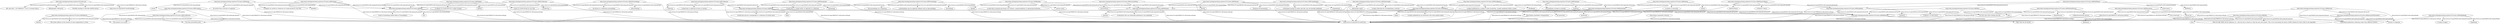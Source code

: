 digraph  {
	
	n98[label="$Id: onto.rdf,v 1.30 2008/05/27 14:41:13 euzenat Exp $"];
	n6[label="A Master's or PhD thesis."];
	n104[label="A Master's thesis."];
	n75[label="A PhD thesis."];
	n22[label="A book that is a single entity, as opposed to a collection."];
	n90[label="A book that is collection of texts or articles."];
	n31[label="A book that may be a monograph or a collection of written texts."];
	n65[label="A chapter (or section or whatever) of a book having its own title."];
	n52[label="A document having an author and title, but not formally published."];
	n92[label="A document that was informally published or not published."];
	n78[label="A film/movie/motion picture."];
	n97[label="A list of persons."];
	n85[label="A part of a book having its own title."];
	n88[label="A part of something (either Book or Proceedings)."];
	n96[label="A periodical publication collecting works from different authors."];
	n42[label="A proceedings may be implicitly defined with an inproceedings."];
	n86[label="A range of pages."];
	n70[label="A report delivered for accomplishing a contract."];
	n44[label="A report published by a school or other institution, usually numbered within a series."];
	n89[label="A report published by an institution with some explicit policy."];
	n83[label="A school or university."];
	n109[label="A subpart of a book given by a range of pages."];
	n91[label="A work that is printed and bound, but without a named publisher or sponsoring institution."];
	n95[label="Academic"];
	n81[label="Address"];
	n14[label="An article from a journal or magazine."];
	n77[label="An article in a conference proceedings."];
	n93[label="An event presenting work."];
	n56[label="An institution."];
	n62[label="Article"];
	n79[label="Base class for all entries"];
	n102[label="Bibliographic references"];
	n34[label="Book"];
	n60[label="BookPart"];
	n105[label="Booklet"];
	n28[label="Collection"];
	n71[label="Date"];
	n63[label="Date of a day which can be unknown (i.e., only the year is known or only the year and month). This is for overcoming the limits of XML-Schema for wich a date is not separable."];
	n106[label="Deliverable report"];
	n33[label="InBook"];
	n103[label="InProceedings"];
	n101[label="Incollection"];
	n10[label="Informal"];
	n30[label="Institution"];
	n72[label="Journal or magazine"];
	n73[label="Lecture notes."];
	n46[label="LectureNotes"];
	n51[label="Manual"];
	n58[label="MastersThesis"];
	n69[label="Misc"];
	n111[label="Monograph"];
	n41[label="MotionPicture"];
	n108[label="PageRange"];
	n55[label="Part"];
	n84[label="Person list"];
	n36[label="PhdThesis"];
	n110[label="Possible ontology to describe bibTeX entries."];
	n54[label="Proceedings"];
	n99[label="Publisher"];
	n16[label="Reference"];
	n2[label="Report"];
	n67[label="School"];
	n100[label="TechReport"];
	n53[label="Technical documentation."];
	n39[label="The location of an event"];
	n20[label="The proceedings of a conference."];
	n94[label="The publisher of books or journals."];
	n107[label="The street address of the location of some organization or event."];
	n87[label="Unpublished"];
	n61[label="Use this type when nothing else fits."];
	n37[label="http://oaei.ontologymatching.org/tests/101/onto.rdf"];
	n5[label="http://oaei.ontologymatching.org/tests/101/onto.rdf#Academic"];
	n80[label="http://oaei.ontologymatching.org/tests/101/onto.rdf#Address"];
	n13[label="http://oaei.ontologymatching.org/tests/101/onto.rdf#Article"];
	n19[label="http://oaei.ontologymatching.org/tests/101/onto.rdf#Book"];
	n49[label="http://oaei.ontologymatching.org/tests/101/onto.rdf#Booklet"];
	n59[label="http://oaei.ontologymatching.org/tests/101/onto.rdf#Chapter"];
	n27[label="http://oaei.ontologymatching.org/tests/101/onto.rdf#Collection"];
	n23[label="http://oaei.ontologymatching.org/tests/101/onto.rdf#Conference"];
	n82[label="http://oaei.ontologymatching.org/tests/101/onto.rdf#Congress"];
	n24[label="http://oaei.ontologymatching.org/tests/101/onto.rdf#Date"];
	n3[label="http://oaei.ontologymatching.org/tests/101/onto.rdf#Deliverable"];
	n32[label="http://oaei.ontologymatching.org/tests/101/onto.rdf#InBook"];
	n11[label="http://oaei.ontologymatching.org/tests/101/onto.rdf#InCollection"];
	n76[label="http://oaei.ontologymatching.org/tests/101/onto.rdf#InProceedings"];
	n9[label="http://oaei.ontologymatching.org/tests/101/onto.rdf#Informal"];
	n29[label="http://oaei.ontologymatching.org/tests/101/onto.rdf#Institution"];
	n68[label="http://oaei.ontologymatching.org/tests/101/onto.rdf#Journal"];
	n17[label="http://oaei.ontologymatching.org/tests/101/onto.rdf#JournalOrPeriodical"];
	n45[label="http://oaei.ontologymatching.org/tests/101/onto.rdf#LectureNotes"];
	n50[label="http://oaei.ontologymatching.org/tests/101/onto.rdf#Manual"];
	n57[label="http://oaei.ontologymatching.org/tests/101/onto.rdf#MastersThesis"];
	n40[label="http://oaei.ontologymatching.org/tests/101/onto.rdf#Misc"];
	n21[label="http://oaei.ontologymatching.org/tests/101/onto.rdf#Monograph"];
	n7[label="http://oaei.ontologymatching.org/tests/101/onto.rdf#MotionPicture"];
	n47[label="http://oaei.ontologymatching.org/tests/101/onto.rdf#PageRange"];
	n12[label="http://oaei.ontologymatching.org/tests/101/onto.rdf#Part"];
	n25[label="http://oaei.ontologymatching.org/tests/101/onto.rdf#PersonList"];
	n35[label="http://oaei.ontologymatching.org/tests/101/onto.rdf#PhdThesis"];
	n18[label="http://oaei.ontologymatching.org/tests/101/onto.rdf#Proceedings"];
	n74[label="http://oaei.ontologymatching.org/tests/101/onto.rdf#Publisher"];
	n8[label="http://oaei.ontologymatching.org/tests/101/onto.rdf#Reference"];
	n1[label="http://oaei.ontologymatching.org/tests/101/onto.rdf#Report"];
	n64[label="http://oaei.ontologymatching.org/tests/101/onto.rdf#School"];
	n43[label="http://oaei.ontologymatching.org/tests/101/onto.rdf#TechReport"];
	n48[label="http://oaei.ontologymatching.org/tests/101/onto.rdf#Unpublished"];
	n26[label="http://www.w3.org/1999/02/22-rdf-syntax-ns#List"];
	n4[label="http://www.w3.org/2002/07/owl#Class"];
	n38[label="http://www.w3.org/2002/07/owl#Ontology"];
	n66[label="http://xmlns.com/foaf/0.1/Organization"];
	n15[label="http://xmlns.com/foaf/0.1/Person"];
	n37->n38[label="http://www.w3.org/1999/02/22-rdf-syntax-ns#type"];
	n37->n98[label="http://www.w3.org/2002/07/owl#versionInfo"];
	n37->n102[label="http://www.w3.org/2000/01/rdf-schema#label"];
	n37->n110[label="http://www.w3.org/2000/01/rdf-schema#comment"];
	n5->n6[label="http://www.w3.org/2000/01/rdf-schema#comment"];
	n5->n8[label="http://www.w3.org/2000/01/rdf-schema#subClassOf"];
	n5->n95[label="http://www.w3.org/2000/01/rdf-schema#label"];
	n5->n4[label="http://www.w3.org/1999/02/22-rdf-syntax-ns#type"];
	n80->n81[label="http://www.w3.org/2000/01/rdf-schema#label"];
	n80->n4[label="http://www.w3.org/1999/02/22-rdf-syntax-ns#type"];
	n80->n107[label="http://www.w3.org/2000/01/rdf-schema#comment"];
	n13->n14[label="http://www.w3.org/2000/01/rdf-schema#comment"];
	n13->n62[label="http://www.w3.org/2000/01/rdf-schema#label"];
	n13->n4[label="http://www.w3.org/1999/02/22-rdf-syntax-ns#type"];
	n13->n12[label="http://www.w3.org/2000/01/rdf-schema#subClassOf"];
	n19->n31[label="http://www.w3.org/2000/01/rdf-schema#comment"];
	n19->n34[label="http://www.w3.org/2000/01/rdf-schema#label"];
	n19->n4[label="http://www.w3.org/1999/02/22-rdf-syntax-ns#type"];
	n19->n8[label="http://www.w3.org/2000/01/rdf-schema#subClassOf"];
	n49->n9[label="http://www.w3.org/2000/01/rdf-schema#subClassOf"];
	n49->n4[label="http://www.w3.org/1999/02/22-rdf-syntax-ns#type"];
	n49->n91[label="http://www.w3.org/2000/01/rdf-schema#comment"];
	n49->n105[label="http://www.w3.org/2000/01/rdf-schema#label"];
	n59->n60[label="http://www.w3.org/2000/01/rdf-schema#label"];
	n59->n65[label="http://www.w3.org/2000/01/rdf-schema#comment"];
	n59->n4[label="http://www.w3.org/1999/02/22-rdf-syntax-ns#type"];
	n59->n12[label="http://www.w3.org/2000/01/rdf-schema#subClassOf"];
	n27->n28[label="http://www.w3.org/2000/01/rdf-schema#label"];
	n27->n90[label="http://www.w3.org/2000/01/rdf-schema#comment"];
	n27->n19[label="http://www.w3.org/2000/01/rdf-schema#subClassOf"];
	n27->n4[label="http://www.w3.org/1999/02/22-rdf-syntax-ns#type"];
	n23->n4[label="http://www.w3.org/1999/02/22-rdf-syntax-ns#type"];
	n23->n39[label="http://www.w3.org/2000/01/rdf-schema#label"];
	n23->n93[label="http://www.w3.org/2000/01/rdf-schema#comment"];
	n82->n39[label="http://www.w3.org/2000/01/rdf-schema#label"];
	n82->n23[label="owl:sameAs"];
	n82->n4[label="http://www.w3.org/1999/02/22-rdf-syntax-ns#type"];
	n82->n93[label="http://www.w3.org/2000/01/rdf-schema#comment"];
	n24->n4[label="http://www.w3.org/1999/02/22-rdf-syntax-ns#type"];
	n24->n63[label="http://www.w3.org/2000/01/rdf-schema#comment"];
	n24->n71[label="http://www.w3.org/2000/01/rdf-schema#label"];
	n3->n4[label="http://www.w3.org/1999/02/22-rdf-syntax-ns#type"];
	n3->n70[label="http://www.w3.org/2000/01/rdf-schema#comment"];
	n3->n1[label="http://www.w3.org/2000/01/rdf-schema#subClassOf"];
	n3->n106[label="http://www.w3.org/2000/01/rdf-schema#label"];
	n32->n12[label="http://www.w3.org/2000/01/rdf-schema#subClassOf"];
	n32->n33[label="http://www.w3.org/2000/01/rdf-schema#label"];
	n32->n4[label="http://www.w3.org/1999/02/22-rdf-syntax-ns#type"];
	n32->n109[label="http://www.w3.org/2000/01/rdf-schema#comment"];
	n11->n12[label="http://www.w3.org/2000/01/rdf-schema#subClassOf"];
	n11->n4[label="http://www.w3.org/1999/02/22-rdf-syntax-ns#type"];
	n11->n85[label="http://www.w3.org/2000/01/rdf-schema#comment"];
	n11->n101[label="http://www.w3.org/2000/01/rdf-schema#label"];
	n76->n77[label="http://www.w3.org/2000/01/rdf-schema#comment"];
	n76->n4[label="http://www.w3.org/1999/02/22-rdf-syntax-ns#type"];
	n76->n103[label="http://www.w3.org/2000/01/rdf-schema#label"];
	n76->n12[label="http://www.w3.org/2000/01/rdf-schema#subClassOf"];
	n9->n10[label="http://www.w3.org/2000/01/rdf-schema#label"];
	n9->n8[label="http://www.w3.org/2000/01/rdf-schema#subClassOf"];
	n9->n4[label="http://www.w3.org/1999/02/22-rdf-syntax-ns#type"];
	n9->n92[label="http://www.w3.org/2000/01/rdf-schema#comment"];
	n29->n30[label="http://www.w3.org/2000/01/rdf-schema#label"];
	n29->n4[label="http://www.w3.org/1999/02/22-rdf-syntax-ns#type"];
	n29->n56[label="http://www.w3.org/2000/01/rdf-schema#comment"];
	n29->n66[label="http://www.w3.org/2000/01/rdf-schema#subClassOf"];
	n68->n4[label="http://www.w3.org/1999/02/22-rdf-syntax-ns#type"];
	n68->n96[label="http://www.w3.org/2000/01/rdf-schema#comment"];
	n68->n72[label="http://www.w3.org/2000/01/rdf-schema#label"];
	n68->n17[label="http://www.w3.org/2000/01/rdf-schema#subClassOf"];
	n17->n4[label="http://www.w3.org/1999/02/22-rdf-syntax-ns#type"];
	n17->n72[label="http://www.w3.org/2000/01/rdf-schema#label"];
	n17->n96[label="http://www.w3.org/2000/01/rdf-schema#comment"];
	n45->n46[label="http://www.w3.org/2000/01/rdf-schema#label"];
	n45->n73[label="http://www.w3.org/2000/01/rdf-schema#comment"];
	n45->n9[label="http://www.w3.org/2000/01/rdf-schema#subClassOf"];
	n45->n4[label="http://www.w3.org/1999/02/22-rdf-syntax-ns#type"];
	n50->n51[label="http://www.w3.org/2000/01/rdf-schema#label"];
	n50->n53[label="http://www.w3.org/2000/01/rdf-schema#comment"];
	n50->n4[label="http://www.w3.org/1999/02/22-rdf-syntax-ns#type"];
	n50->n9[label="http://www.w3.org/2000/01/rdf-schema#subClassOf"];
	n57->n58[label="http://www.w3.org/2000/01/rdf-schema#label"];
	n57->n5[label="http://www.w3.org/2000/01/rdf-schema#subClassOf"];
	n57->n104[label="http://www.w3.org/2000/01/rdf-schema#comment"];
	n57->n4[label="http://www.w3.org/1999/02/22-rdf-syntax-ns#type"];
	n40->n8[label="http://www.w3.org/2000/01/rdf-schema#subClassOf"];
	n40->n61[label="http://www.w3.org/2000/01/rdf-schema#comment"];
	n40->n69[label="http://www.w3.org/2000/01/rdf-schema#label"];
	n40->n4[label="http://www.w3.org/1999/02/22-rdf-syntax-ns#type"];
	n21->n22[label="http://www.w3.org/2000/01/rdf-schema#comment"];
	n21->n19[label="http://www.w3.org/2000/01/rdf-schema#subClassOf"];
	n21->n4[label="http://www.w3.org/1999/02/22-rdf-syntax-ns#type"];
	n21->n111[label="http://www.w3.org/2000/01/rdf-schema#label"];
	n7->n8[label="http://www.w3.org/2000/01/rdf-schema#subClassOf"];
	n7->n41[label="http://www.w3.org/2000/01/rdf-schema#label"];
	n7->n78[label="http://www.w3.org/2000/01/rdf-schema#comment"];
	n7->n4[label="http://www.w3.org/1999/02/22-rdf-syntax-ns#type"];
	n47->n4[label="http://www.w3.org/1999/02/22-rdf-syntax-ns#type"];
	n47->n86[label="http://www.w3.org/2000/01/rdf-schema#comment"];
	n47->n108[label="http://www.w3.org/2000/01/rdf-schema#label"];
	n12->n8[label="http://www.w3.org/2000/01/rdf-schema#subClassOf"];
	n12->n55[label="http://www.w3.org/2000/01/rdf-schema#label"];
	n12->n4[label="http://www.w3.org/1999/02/22-rdf-syntax-ns#type"];
	n12->n88[label="http://www.w3.org/2000/01/rdf-schema#comment"];
	n25->n26[label="http://www.w3.org/2000/01/rdf-schema#subClassOf"];
	n25->n4[label="http://www.w3.org/1999/02/22-rdf-syntax-ns#type"];
	n25->n84[label="http://www.w3.org/2000/01/rdf-schema#label"];
	n25->n97[label="http://www.w3.org/2000/01/rdf-schema#comment"];
	n35->n36[label="http://www.w3.org/2000/01/rdf-schema#label"];
	n35->n75[label="http://www.w3.org/2000/01/rdf-schema#comment"];
	n35->n5[label="http://www.w3.org/2000/01/rdf-schema#subClassOf"];
	n35->n4[label="http://www.w3.org/1999/02/22-rdf-syntax-ns#type"];
	n18->n19[label="http://www.w3.org/2000/01/rdf-schema#subClassOf"];
	n18->n20[label="http://www.w3.org/2000/01/rdf-schema#comment"];
	n18->n42[label="http://www.w3.org/2000/01/rdf-schema#comment"];
	n18->n54[label="http://www.w3.org/2000/01/rdf-schema#label"];
	n18->n4[label="http://www.w3.org/1999/02/22-rdf-syntax-ns#type"];
	n74->n4[label="http://www.w3.org/1999/02/22-rdf-syntax-ns#type"];
	n74->n29[label="http://www.w3.org/2000/01/rdf-schema#subClassOf"];
	n74->n94[label="http://www.w3.org/2000/01/rdf-schema#comment"];
	n74->n99[label="http://www.w3.org/2000/01/rdf-schema#label"];
	n8->n16[label="http://www.w3.org/2000/01/rdf-schema#label"];
	n8->n4[label="http://www.w3.org/1999/02/22-rdf-syntax-ns#type"];
	n8->n79[label="http://www.w3.org/2000/01/rdf-schema#comment"];
	n1->n2[label="http://www.w3.org/2000/01/rdf-schema#label"];
	n1->n4[label="http://www.w3.org/1999/02/22-rdf-syntax-ns#type"];
	n1->n8[label="http://www.w3.org/2000/01/rdf-schema#subClassOf"];
	n1->n89[label="http://www.w3.org/2000/01/rdf-schema#comment"];
	n64->n29[label="http://www.w3.org/2000/01/rdf-schema#subClassOf"];
	n64->n67[label="http://www.w3.org/2000/01/rdf-schema#label"];
	n64->n83[label="http://www.w3.org/2000/01/rdf-schema#comment"];
	n64->n4[label="http://www.w3.org/1999/02/22-rdf-syntax-ns#type"];
	n43->n44[label="http://www.w3.org/2000/01/rdf-schema#comment"];
	n43->n4[label="http://www.w3.org/1999/02/22-rdf-syntax-ns#type"];
	n43->n1[label="http://www.w3.org/2000/01/rdf-schema#subClassOf"];
	n43->n100[label="http://www.w3.org/2000/01/rdf-schema#label"];
	n48->n4[label="http://www.w3.org/1999/02/22-rdf-syntax-ns#type"];
	n48->n52[label="http://www.w3.org/2000/01/rdf-schema#comment"];
	n48->n87[label="http://www.w3.org/2000/01/rdf-schema#label"];
	n48->n9[label="http://www.w3.org/2000/01/rdf-schema#subClassOf"];
	n26->n4[label="http://www.w3.org/1999/02/22-rdf-syntax-ns#type"];
	n66->n4[label="http://www.w3.org/1999/02/22-rdf-syntax-ns#type"];
	n15->n4[label="http://www.w3.org/1999/02/22-rdf-syntax-ns#type"];
	
}